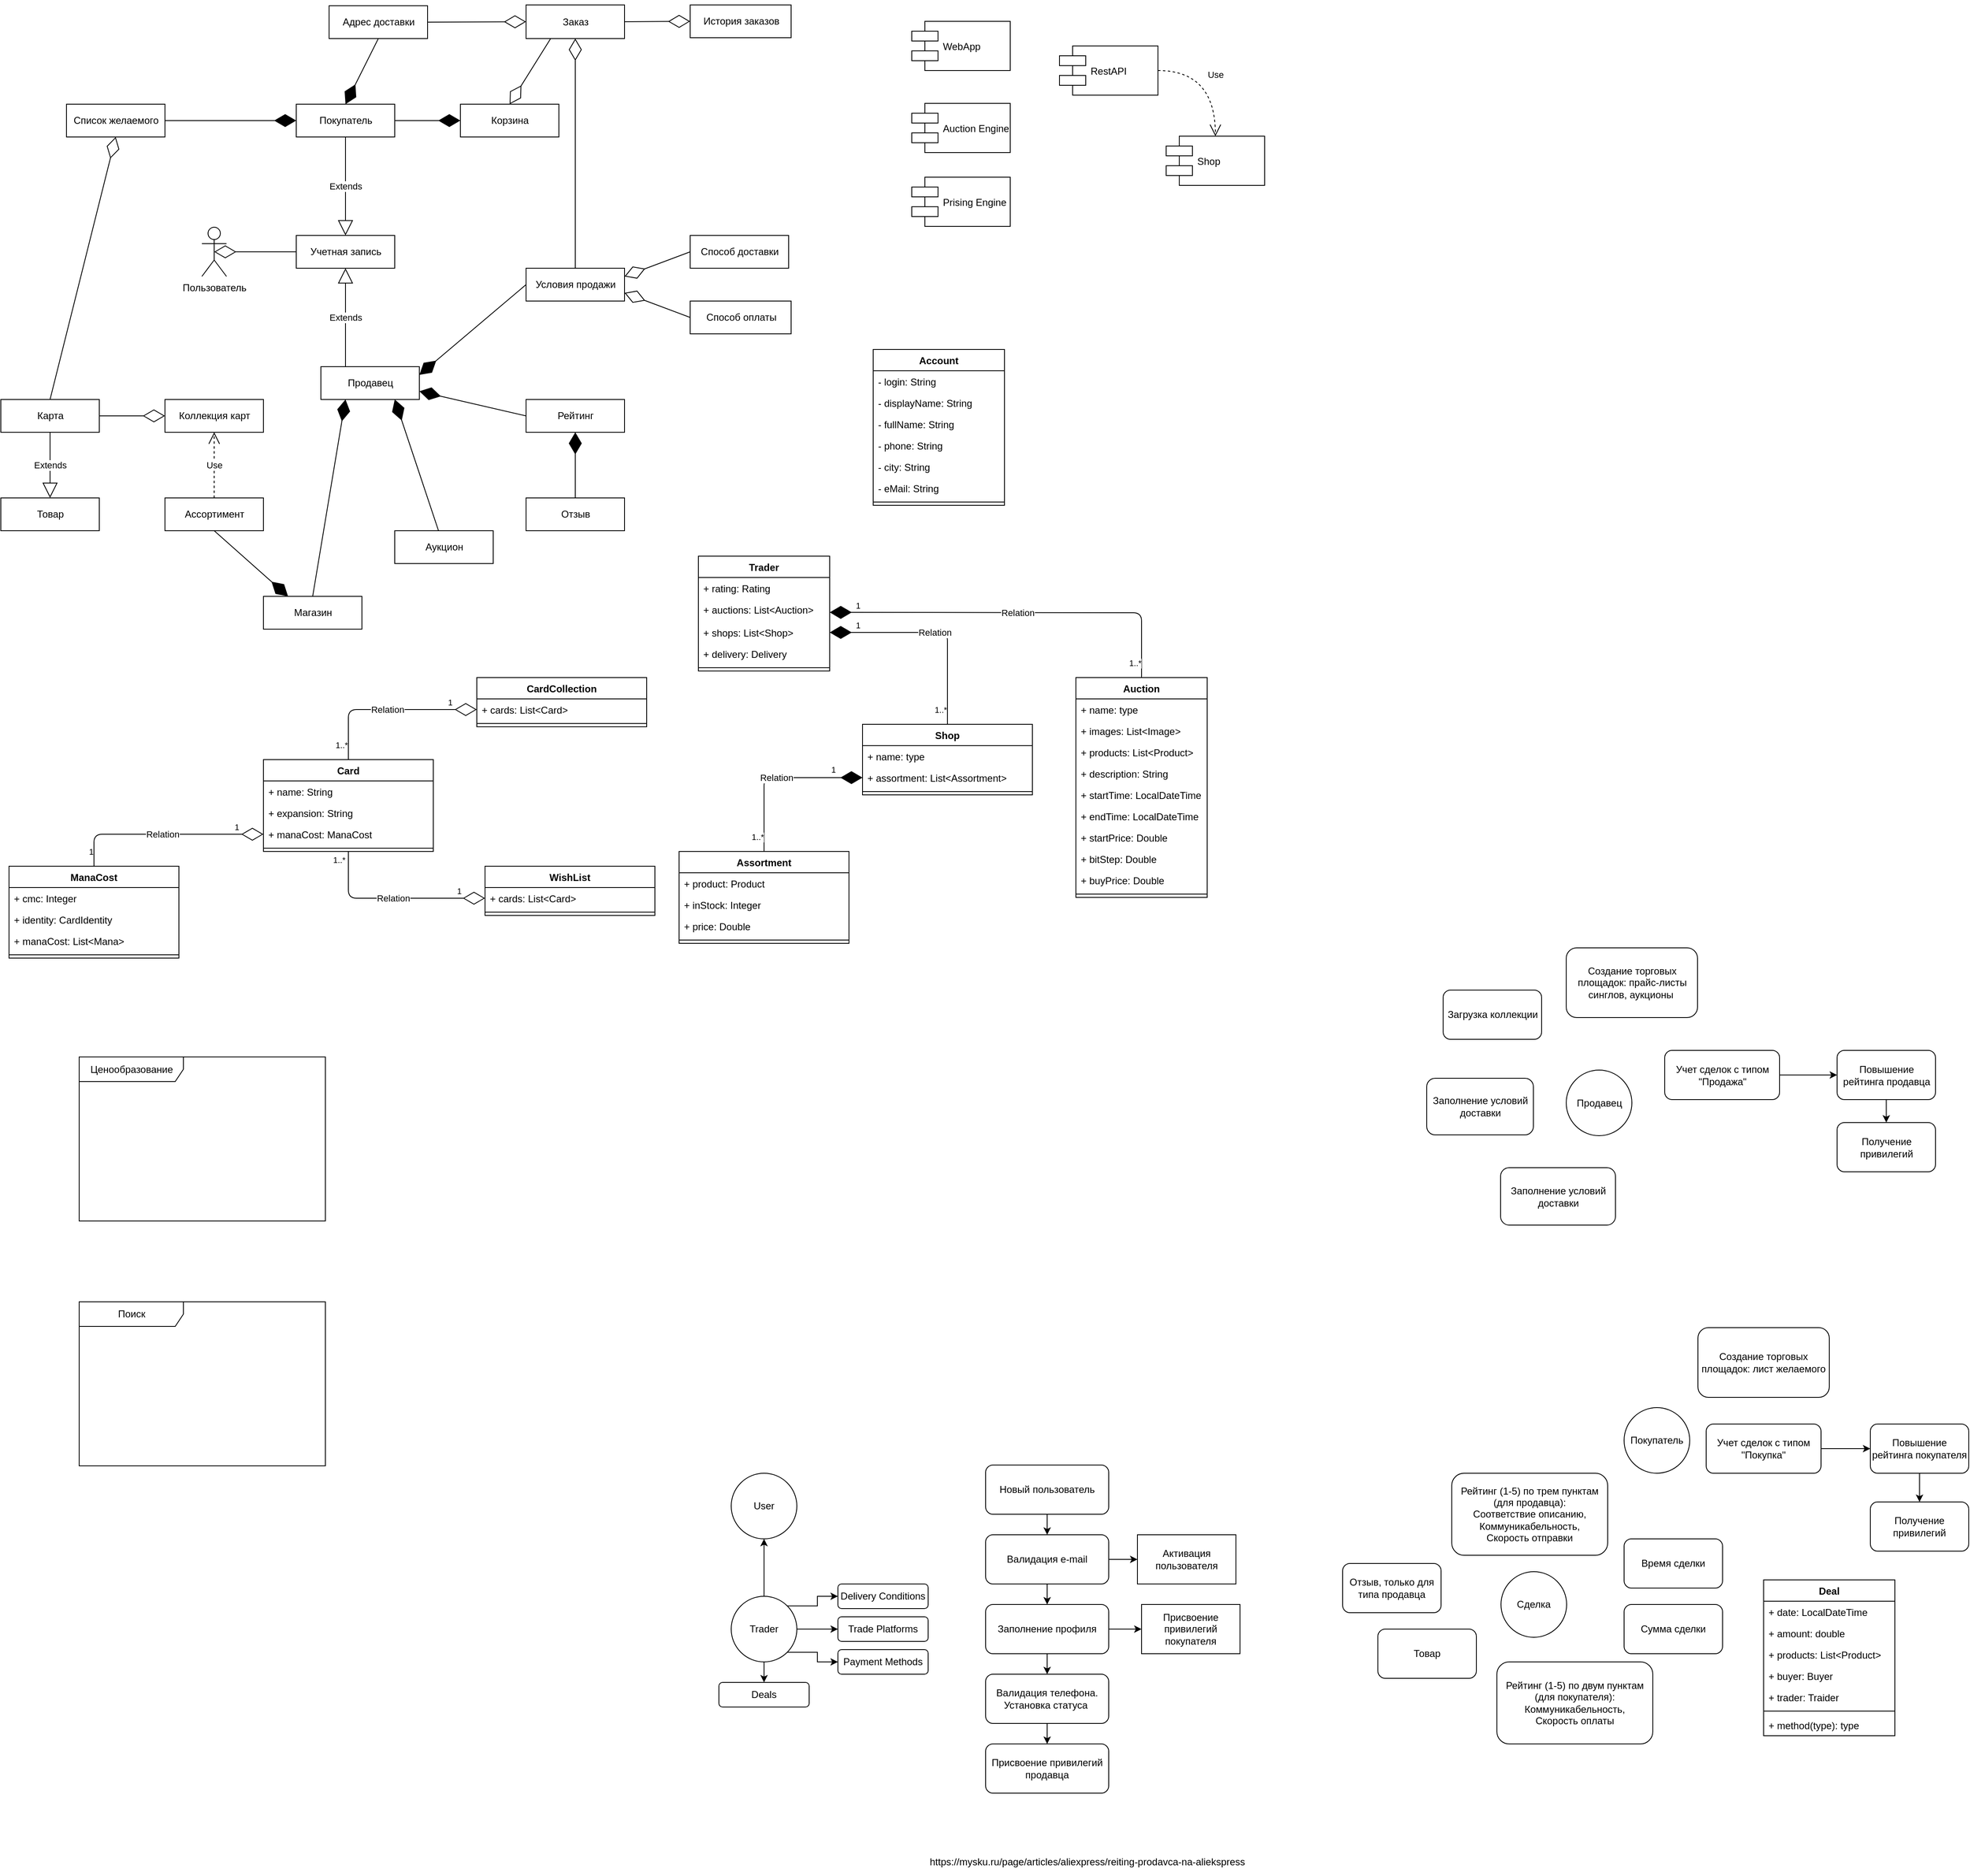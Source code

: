<mxfile version="12.1.9" type="github" pages="1">
  <diagram id="vM7v3gxjcFjn_N_5kzUM" name="Page-1">
    <mxGraphModel dx="2313" dy="2058" grid="1" gridSize="10" guides="1" tooltips="1" connect="1" arrows="1" fold="1" page="1" pageScale="1" pageWidth="827" pageHeight="1169" math="0" shadow="0">
      <root>
        <mxCell id="0"/>
        <mxCell id="1" parent="0"/>
        <mxCell id="6wiYN5Q8gl2GRwLk0qh4-47" style="edgeStyle=orthogonalEdgeStyle;rounded=0;orthogonalLoop=1;jettySize=auto;html=1;entryX=0.5;entryY=1;entryDx=0;entryDy=0;" parent="1" source="6wiYN5Q8gl2GRwLk0qh4-46" target="6wiYN5Q8gl2GRwLk0qh4-45" edge="1">
          <mxGeometry relative="1" as="geometry"/>
        </mxCell>
        <mxCell id="6wiYN5Q8gl2GRwLk0qh4-53" style="edgeStyle=orthogonalEdgeStyle;rounded=0;orthogonalLoop=1;jettySize=auto;html=1;exitX=1;exitY=0;exitDx=0;exitDy=0;" parent="1" source="6wiYN5Q8gl2GRwLk0qh4-46" target="6wiYN5Q8gl2GRwLk0qh4-50" edge="1">
          <mxGeometry relative="1" as="geometry"/>
        </mxCell>
        <mxCell id="6wiYN5Q8gl2GRwLk0qh4-54" style="edgeStyle=orthogonalEdgeStyle;rounded=0;orthogonalLoop=1;jettySize=auto;html=1;exitX=1;exitY=0.5;exitDx=0;exitDy=0;" parent="1" source="6wiYN5Q8gl2GRwLk0qh4-46" target="6wiYN5Q8gl2GRwLk0qh4-49" edge="1">
          <mxGeometry relative="1" as="geometry"/>
        </mxCell>
        <mxCell id="6wiYN5Q8gl2GRwLk0qh4-55" style="edgeStyle=orthogonalEdgeStyle;rounded=0;orthogonalLoop=1;jettySize=auto;html=1;exitX=1;exitY=1;exitDx=0;exitDy=0;" parent="1" source="6wiYN5Q8gl2GRwLk0qh4-46" target="6wiYN5Q8gl2GRwLk0qh4-51" edge="1">
          <mxGeometry relative="1" as="geometry"/>
        </mxCell>
        <mxCell id="6wiYN5Q8gl2GRwLk0qh4-56" style="edgeStyle=orthogonalEdgeStyle;rounded=0;orthogonalLoop=1;jettySize=auto;html=1;entryX=0.5;entryY=0;entryDx=0;entryDy=0;" parent="1" source="6wiYN5Q8gl2GRwLk0qh4-46" target="6wiYN5Q8gl2GRwLk0qh4-48" edge="1">
          <mxGeometry relative="1" as="geometry"/>
        </mxCell>
        <mxCell id="6wiYN5Q8gl2GRwLk0qh4-46" value="Trader" style="ellipse;whiteSpace=wrap;html=1;aspect=fixed;" parent="1" vertex="1">
          <mxGeometry x="80" y="790" width="80" height="80" as="geometry"/>
        </mxCell>
        <mxCell id="6wiYN5Q8gl2GRwLk0qh4-45" value="User" style="ellipse;whiteSpace=wrap;html=1;aspect=fixed;" parent="1" vertex="1">
          <mxGeometry x="80" y="640" width="80" height="80" as="geometry"/>
        </mxCell>
        <mxCell id="6wiYN5Q8gl2GRwLk0qh4-48" value="Deals" style="rounded=1;whiteSpace=wrap;html=1;" parent="1" vertex="1">
          <mxGeometry x="65" y="895" width="110" height="30" as="geometry"/>
        </mxCell>
        <mxCell id="6wiYN5Q8gl2GRwLk0qh4-49" value="Trade Platforms" style="rounded=1;whiteSpace=wrap;html=1;" parent="1" vertex="1">
          <mxGeometry x="210" y="815" width="110" height="30" as="geometry"/>
        </mxCell>
        <mxCell id="6wiYN5Q8gl2GRwLk0qh4-50" value="Delivery Conditions" style="rounded=1;whiteSpace=wrap;html=1;" parent="1" vertex="1">
          <mxGeometry x="210" y="775" width="110" height="30" as="geometry"/>
        </mxCell>
        <mxCell id="6wiYN5Q8gl2GRwLk0qh4-51" value="Payment Methods" style="rounded=1;whiteSpace=wrap;html=1;" parent="1" vertex="1">
          <mxGeometry x="210" y="855" width="110" height="30" as="geometry"/>
        </mxCell>
        <mxCell id="6wiYN5Q8gl2GRwLk0qh4-69" style="edgeStyle=orthogonalEdgeStyle;rounded=0;orthogonalLoop=1;jettySize=auto;html=1;entryX=0.5;entryY=0;entryDx=0;entryDy=0;" parent="1" source="6wiYN5Q8gl2GRwLk0qh4-63" target="6wiYN5Q8gl2GRwLk0qh4-66" edge="1">
          <mxGeometry relative="1" as="geometry"/>
        </mxCell>
        <mxCell id="6wiYN5Q8gl2GRwLk0qh4-63" value="Новый&amp;nbsp;пользователь" style="rounded=1;whiteSpace=wrap;html=1;" parent="1" vertex="1">
          <mxGeometry x="390" y="630" width="150" height="60" as="geometry"/>
        </mxCell>
        <mxCell id="6wiYN5Q8gl2GRwLk0qh4-71" style="edgeStyle=orthogonalEdgeStyle;rounded=0;orthogonalLoop=1;jettySize=auto;html=1;entryX=0.5;entryY=0;entryDx=0;entryDy=0;" parent="1" source="6wiYN5Q8gl2GRwLk0qh4-64" target="6wiYN5Q8gl2GRwLk0qh4-65" edge="1">
          <mxGeometry relative="1" as="geometry"/>
        </mxCell>
        <mxCell id="6wiYN5Q8gl2GRwLk0qh4-75" style="edgeStyle=orthogonalEdgeStyle;rounded=0;orthogonalLoop=1;jettySize=auto;html=1;entryX=0;entryY=0.5;entryDx=0;entryDy=0;" parent="1" source="6wiYN5Q8gl2GRwLk0qh4-64" target="6wiYN5Q8gl2GRwLk0qh4-74" edge="1">
          <mxGeometry relative="1" as="geometry"/>
        </mxCell>
        <mxCell id="6wiYN5Q8gl2GRwLk0qh4-64" value="Заполнение профиля" style="rounded=1;whiteSpace=wrap;html=1;" parent="1" vertex="1">
          <mxGeometry x="390" y="800" width="150" height="60" as="geometry"/>
        </mxCell>
        <mxCell id="6wiYN5Q8gl2GRwLk0qh4-76" style="edgeStyle=orthogonalEdgeStyle;rounded=0;orthogonalLoop=1;jettySize=auto;html=1;entryX=0.5;entryY=0;entryDx=0;entryDy=0;" parent="1" source="6wiYN5Q8gl2GRwLk0qh4-65" target="6wiYN5Q8gl2GRwLk0qh4-72" edge="1">
          <mxGeometry relative="1" as="geometry"/>
        </mxCell>
        <mxCell id="6wiYN5Q8gl2GRwLk0qh4-65" value="Валидация телефона. Установка статуса&amp;nbsp;" style="rounded=1;whiteSpace=wrap;html=1;" parent="1" vertex="1">
          <mxGeometry x="390" y="885" width="150" height="60" as="geometry"/>
        </mxCell>
        <mxCell id="6wiYN5Q8gl2GRwLk0qh4-68" style="edgeStyle=orthogonalEdgeStyle;rounded=0;orthogonalLoop=1;jettySize=auto;html=1;exitX=1;exitY=0.5;exitDx=0;exitDy=0;entryX=0;entryY=0.5;entryDx=0;entryDy=0;" parent="1" source="6wiYN5Q8gl2GRwLk0qh4-66" target="6wiYN5Q8gl2GRwLk0qh4-67" edge="1">
          <mxGeometry relative="1" as="geometry"/>
        </mxCell>
        <mxCell id="6wiYN5Q8gl2GRwLk0qh4-70" style="edgeStyle=orthogonalEdgeStyle;rounded=0;orthogonalLoop=1;jettySize=auto;html=1;entryX=0.5;entryY=0;entryDx=0;entryDy=0;" parent="1" source="6wiYN5Q8gl2GRwLk0qh4-66" target="6wiYN5Q8gl2GRwLk0qh4-64" edge="1">
          <mxGeometry relative="1" as="geometry"/>
        </mxCell>
        <mxCell id="6wiYN5Q8gl2GRwLk0qh4-66" value="Валидация e-mail" style="rounded=1;whiteSpace=wrap;html=1;" parent="1" vertex="1">
          <mxGeometry x="390" y="715" width="150" height="60" as="geometry"/>
        </mxCell>
        <mxCell id="6wiYN5Q8gl2GRwLk0qh4-67" value="Активация пользователя" style="rounded=0;whiteSpace=wrap;html=1;" parent="1" vertex="1">
          <mxGeometry x="575" y="715" width="120" height="60" as="geometry"/>
        </mxCell>
        <mxCell id="6wiYN5Q8gl2GRwLk0qh4-72" value="Присвоение привилегий продавца" style="rounded=1;whiteSpace=wrap;html=1;" parent="1" vertex="1">
          <mxGeometry x="390" y="970" width="150" height="60" as="geometry"/>
        </mxCell>
        <mxCell id="6wiYN5Q8gl2GRwLk0qh4-74" value="&lt;span style=&quot;white-space: normal&quot;&gt;Присвоение привилегий покупателя&lt;/span&gt;" style="rounded=0;whiteSpace=wrap;html=1;" parent="1" vertex="1">
          <mxGeometry x="580" y="800" width="120" height="60" as="geometry"/>
        </mxCell>
        <mxCell id="6wiYN5Q8gl2GRwLk0qh4-78" value="Создание торговых площадок: прайс-листы синглов, аукционы&amp;nbsp;" style="rounded=1;whiteSpace=wrap;html=1;" parent="1" vertex="1">
          <mxGeometry x="1097.5" y="-0.5" width="160" height="85" as="geometry"/>
        </mxCell>
        <mxCell id="6wiYN5Q8gl2GRwLk0qh4-79" value="Загрузка коллекции" style="rounded=1;whiteSpace=wrap;html=1;" parent="1" vertex="1">
          <mxGeometry x="947.5" y="51" width="120" height="60" as="geometry"/>
        </mxCell>
        <mxCell id="6wiYN5Q8gl2GRwLk0qh4-82" style="edgeStyle=orthogonalEdgeStyle;rounded=0;orthogonalLoop=1;jettySize=auto;html=1;entryX=0;entryY=0.5;entryDx=0;entryDy=0;" parent="1" source="6wiYN5Q8gl2GRwLk0qh4-80" target="6wiYN5Q8gl2GRwLk0qh4-81" edge="1">
          <mxGeometry relative="1" as="geometry"/>
        </mxCell>
        <mxCell id="6wiYN5Q8gl2GRwLk0qh4-80" value="Учет сделок с типом &quot;Продажа&quot;" style="rounded=1;whiteSpace=wrap;html=1;" parent="1" vertex="1">
          <mxGeometry x="1217.5" y="124.5" width="140" height="60" as="geometry"/>
        </mxCell>
        <mxCell id="6wiYN5Q8gl2GRwLk0qh4-93" style="edgeStyle=orthogonalEdgeStyle;rounded=0;orthogonalLoop=1;jettySize=auto;html=1;entryX=0.5;entryY=0;entryDx=0;entryDy=0;" parent="1" source="6wiYN5Q8gl2GRwLk0qh4-81" target="6wiYN5Q8gl2GRwLk0qh4-91" edge="1">
          <mxGeometry relative="1" as="geometry"/>
        </mxCell>
        <mxCell id="6wiYN5Q8gl2GRwLk0qh4-81" value="Повышение рейтинга продавца" style="rounded=1;whiteSpace=wrap;html=1;" parent="1" vertex="1">
          <mxGeometry x="1427.5" y="124.5" width="120" height="60" as="geometry"/>
        </mxCell>
        <mxCell id="6wiYN5Q8gl2GRwLk0qh4-83" value="Заполнение условий доставки" style="rounded=1;whiteSpace=wrap;html=1;" parent="1" vertex="1">
          <mxGeometry x="927.5" y="158.5" width="130" height="69" as="geometry"/>
        </mxCell>
        <mxCell id="6wiYN5Q8gl2GRwLk0qh4-84" value="Заполнение условий доставки" style="rounded=1;whiteSpace=wrap;html=1;" parent="1" vertex="1">
          <mxGeometry x="1017.5" y="267.5" width="140" height="70" as="geometry"/>
        </mxCell>
        <mxCell id="6wiYN5Q8gl2GRwLk0qh4-85" value="&lt;span style=&quot;white-space: normal&quot;&gt;Продавец&lt;/span&gt;" style="ellipse;whiteSpace=wrap;html=1;aspect=fixed;" parent="1" vertex="1">
          <mxGeometry x="1097.5" y="148.5" width="80" height="80" as="geometry"/>
        </mxCell>
        <mxCell id="6wiYN5Q8gl2GRwLk0qh4-86" value="Покупатель" style="ellipse;whiteSpace=wrap;html=1;aspect=fixed;" parent="1" vertex="1">
          <mxGeometry x="1168" y="560" width="80" height="80" as="geometry"/>
        </mxCell>
        <mxCell id="6wiYN5Q8gl2GRwLk0qh4-87" value="Создание торговых площадок: лист желаемого" style="rounded=1;whiteSpace=wrap;html=1;" parent="1" vertex="1">
          <mxGeometry x="1258" y="462.5" width="160" height="85" as="geometry"/>
        </mxCell>
        <mxCell id="6wiYN5Q8gl2GRwLk0qh4-90" style="edgeStyle=orthogonalEdgeStyle;rounded=0;orthogonalLoop=1;jettySize=auto;html=1;entryX=0;entryY=0.5;entryDx=0;entryDy=0;" parent="1" source="6wiYN5Q8gl2GRwLk0qh4-88" target="6wiYN5Q8gl2GRwLk0qh4-89" edge="1">
          <mxGeometry relative="1" as="geometry"/>
        </mxCell>
        <mxCell id="6wiYN5Q8gl2GRwLk0qh4-88" value="Учет сделок с типом &quot;Покупка&quot;" style="rounded=1;whiteSpace=wrap;html=1;" parent="1" vertex="1">
          <mxGeometry x="1268" y="580" width="140" height="60" as="geometry"/>
        </mxCell>
        <mxCell id="6wiYN5Q8gl2GRwLk0qh4-94" style="edgeStyle=orthogonalEdgeStyle;rounded=0;orthogonalLoop=1;jettySize=auto;html=1;entryX=0.5;entryY=0;entryDx=0;entryDy=0;" parent="1" source="6wiYN5Q8gl2GRwLk0qh4-89" target="6wiYN5Q8gl2GRwLk0qh4-92" edge="1">
          <mxGeometry relative="1" as="geometry"/>
        </mxCell>
        <mxCell id="6wiYN5Q8gl2GRwLk0qh4-89" value="Повышение рейтинга покупателя" style="rounded=1;whiteSpace=wrap;html=1;" parent="1" vertex="1">
          <mxGeometry x="1468" y="580" width="120" height="60" as="geometry"/>
        </mxCell>
        <mxCell id="6wiYN5Q8gl2GRwLk0qh4-91" value="Получение привилегий" style="rounded=1;whiteSpace=wrap;html=1;" parent="1" vertex="1">
          <mxGeometry x="1427.5" y="212.5" width="120" height="60" as="geometry"/>
        </mxCell>
        <mxCell id="6wiYN5Q8gl2GRwLk0qh4-92" value="Получение привилегий" style="rounded=1;whiteSpace=wrap;html=1;" parent="1" vertex="1">
          <mxGeometry x="1468" y="675" width="120" height="60" as="geometry"/>
        </mxCell>
        <mxCell id="6wiYN5Q8gl2GRwLk0qh4-99" value="Сделка" style="ellipse;whiteSpace=wrap;html=1;aspect=fixed;" parent="1" vertex="1">
          <mxGeometry x="1018" y="760" width="80" height="80" as="geometry"/>
        </mxCell>
        <mxCell id="6wiYN5Q8gl2GRwLk0qh4-100" value="Рейтинг (1-5) по трем пунктам&lt;br&gt;(для продавца):&lt;br&gt;Соответствие описанию,&lt;br&gt;Коммуникабельность,&lt;br&gt;Скорость отправки" style="rounded=1;whiteSpace=wrap;html=1;" parent="1" vertex="1">
          <mxGeometry x="958" y="640" width="190" height="100" as="geometry"/>
        </mxCell>
        <mxCell id="6wiYN5Q8gl2GRwLk0qh4-101" value="Время сделки" style="rounded=1;whiteSpace=wrap;html=1;" parent="1" vertex="1">
          <mxGeometry x="1168" y="720" width="120" height="60" as="geometry"/>
        </mxCell>
        <mxCell id="6wiYN5Q8gl2GRwLk0qh4-102" value="Сумма сделки" style="rounded=1;whiteSpace=wrap;html=1;" parent="1" vertex="1">
          <mxGeometry x="1168" y="800" width="120" height="60" as="geometry"/>
        </mxCell>
        <mxCell id="6wiYN5Q8gl2GRwLk0qh4-104" value="Рейтинг (1-5) по двум пунктам (для покупателя):&lt;br&gt;Коммуникабельность,&lt;br&gt;Скорость оплаты" style="rounded=1;whiteSpace=wrap;html=1;" parent="1" vertex="1">
          <mxGeometry x="1013" y="870" width="190" height="100" as="geometry"/>
        </mxCell>
        <UserObject label="https://mysku.ru/page/articles/aliexpress/reiting-prodavca-na-aliekspress" link="https://mysku.ru/page/articles/aliexpress/reiting-prodavca-na-aliekspress" id="6wiYN5Q8gl2GRwLk0qh4-105">
          <mxCell style="text;html=1;" parent="1" vertex="1">
            <mxGeometry x="320" y="1100" width="410" height="30" as="geometry"/>
          </mxCell>
        </UserObject>
        <mxCell id="6wiYN5Q8gl2GRwLk0qh4-107" value="Отзыв, только для типа продавца" style="rounded=1;whiteSpace=wrap;html=1;" parent="1" vertex="1">
          <mxGeometry x="825" y="750" width="120" height="60" as="geometry"/>
        </mxCell>
        <mxCell id="6wiYN5Q8gl2GRwLk0qh4-119" value="Deal" style="swimlane;fontStyle=1;align=center;verticalAlign=top;childLayout=stackLayout;horizontal=1;startSize=26;horizontalStack=0;resizeParent=1;resizeParentMax=0;resizeLast=0;collapsible=1;marginBottom=0;" parent="1" vertex="1">
          <mxGeometry x="1338" y="770" width="160" height="190" as="geometry"/>
        </mxCell>
        <mxCell id="6wiYN5Q8gl2GRwLk0qh4-120" value="+ date: LocalDateTime" style="text;strokeColor=none;fillColor=none;align=left;verticalAlign=top;spacingLeft=4;spacingRight=4;overflow=hidden;rotatable=0;points=[[0,0.5],[1,0.5]];portConstraint=eastwest;" parent="6wiYN5Q8gl2GRwLk0qh4-119" vertex="1">
          <mxGeometry y="26" width="160" height="26" as="geometry"/>
        </mxCell>
        <mxCell id="6wiYN5Q8gl2GRwLk0qh4-126" value="+ amount: double" style="text;strokeColor=none;fillColor=none;align=left;verticalAlign=top;spacingLeft=4;spacingRight=4;overflow=hidden;rotatable=0;points=[[0,0.5],[1,0.5]];portConstraint=eastwest;" parent="6wiYN5Q8gl2GRwLk0qh4-119" vertex="1">
          <mxGeometry y="52" width="160" height="26" as="geometry"/>
        </mxCell>
        <mxCell id="6wiYN5Q8gl2GRwLk0qh4-125" value="+ products: List&lt;Product&gt;" style="text;strokeColor=none;fillColor=none;align=left;verticalAlign=top;spacingLeft=4;spacingRight=4;overflow=hidden;rotatable=0;points=[[0,0.5],[1,0.5]];portConstraint=eastwest;" parent="6wiYN5Q8gl2GRwLk0qh4-119" vertex="1">
          <mxGeometry y="78" width="160" height="26" as="geometry"/>
        </mxCell>
        <mxCell id="6wiYN5Q8gl2GRwLk0qh4-132" value="+ buyer: Buyer" style="text;strokeColor=none;fillColor=none;align=left;verticalAlign=top;spacingLeft=4;spacingRight=4;overflow=hidden;rotatable=0;points=[[0,0.5],[1,0.5]];portConstraint=eastwest;" parent="6wiYN5Q8gl2GRwLk0qh4-119" vertex="1">
          <mxGeometry y="104" width="160" height="26" as="geometry"/>
        </mxCell>
        <mxCell id="6wiYN5Q8gl2GRwLk0qh4-131" value="+ trader: Traider" style="text;strokeColor=none;fillColor=none;align=left;verticalAlign=top;spacingLeft=4;spacingRight=4;overflow=hidden;rotatable=0;points=[[0,0.5],[1,0.5]];portConstraint=eastwest;" parent="6wiYN5Q8gl2GRwLk0qh4-119" vertex="1">
          <mxGeometry y="130" width="160" height="26" as="geometry"/>
        </mxCell>
        <mxCell id="6wiYN5Q8gl2GRwLk0qh4-121" value="" style="line;strokeWidth=1;fillColor=none;align=left;verticalAlign=middle;spacingTop=-1;spacingLeft=3;spacingRight=3;rotatable=0;labelPosition=right;points=[];portConstraint=eastwest;" parent="6wiYN5Q8gl2GRwLk0qh4-119" vertex="1">
          <mxGeometry y="156" width="160" height="8" as="geometry"/>
        </mxCell>
        <mxCell id="6wiYN5Q8gl2GRwLk0qh4-122" value="+ method(type): type" style="text;strokeColor=none;fillColor=none;align=left;verticalAlign=top;spacingLeft=4;spacingRight=4;overflow=hidden;rotatable=0;points=[[0,0.5],[1,0.5]];portConstraint=eastwest;" parent="6wiYN5Q8gl2GRwLk0qh4-119" vertex="1">
          <mxGeometry y="164" width="160" height="26" as="geometry"/>
        </mxCell>
        <mxCell id="6wiYN5Q8gl2GRwLk0qh4-130" value="Товар" style="rounded=1;whiteSpace=wrap;html=1;" parent="1" vertex="1">
          <mxGeometry x="868" y="830" width="120" height="60" as="geometry"/>
        </mxCell>
        <mxCell id="bihAvSJTtZpJmnDp6-8L-22" value="Ценообразование" style="shape=umlFrame;whiteSpace=wrap;html=1;width=127;height=30;" vertex="1" parent="1">
          <mxGeometry x="-714.5" y="132.5" width="300" height="200" as="geometry"/>
        </mxCell>
        <mxCell id="bihAvSJTtZpJmnDp6-8L-23" value="Поиск" style="shape=umlFrame;whiteSpace=wrap;html=1;width=127;height=30;" vertex="1" parent="1">
          <mxGeometry x="-714.5" y="431" width="300" height="200" as="geometry"/>
        </mxCell>
        <mxCell id="bihAvSJTtZpJmnDp6-8L-56" value="" style="group;container=1;" vertex="1" connectable="0" parent="1">
          <mxGeometry x="-810" y="-1150" width="1010" height="810" as="geometry">
            <mxRectangle x="-810" y="-1150" width="50" height="40" as="alternateBounds"/>
          </mxGeometry>
        </mxCell>
        <mxCell id="bihAvSJTtZpJmnDp6-8L-1" value="Учетная запись" style="html=1;" vertex="1" parent="bihAvSJTtZpJmnDp6-8L-56">
          <mxGeometry x="360" y="281" width="120" height="40" as="geometry"/>
        </mxCell>
        <mxCell id="bihAvSJTtZpJmnDp6-8L-2" value="Пользователь" style="shape=umlActor;verticalLabelPosition=bottom;labelBackgroundColor=#ffffff;verticalAlign=top;html=1;" vertex="1" parent="bihAvSJTtZpJmnDp6-8L-56">
          <mxGeometry x="245" y="271" width="30" height="60" as="geometry"/>
        </mxCell>
        <mxCell id="bihAvSJTtZpJmnDp6-8L-6" value="Продавец" style="html=1;" vertex="1" parent="bihAvSJTtZpJmnDp6-8L-56">
          <mxGeometry x="390" y="441" width="120" height="40" as="geometry"/>
        </mxCell>
        <mxCell id="bihAvSJTtZpJmnDp6-8L-7" value="Покупатель" style="html=1;" vertex="1" parent="bihAvSJTtZpJmnDp6-8L-56">
          <mxGeometry x="360" y="121" width="120" height="40" as="geometry"/>
        </mxCell>
        <mxCell id="bihAvSJTtZpJmnDp6-8L-8" value="Магазин" style="html=1;" vertex="1" parent="bihAvSJTtZpJmnDp6-8L-56">
          <mxGeometry x="320" y="721" width="120" height="40" as="geometry"/>
        </mxCell>
        <mxCell id="bihAvSJTtZpJmnDp6-8L-9" value="Аукцион" style="html=1;" vertex="1" parent="bihAvSJTtZpJmnDp6-8L-56">
          <mxGeometry x="480" y="641" width="120" height="40" as="geometry"/>
        </mxCell>
        <mxCell id="bihAvSJTtZpJmnDp6-8L-10" value="Рейтинг" style="html=1;" vertex="1" parent="bihAvSJTtZpJmnDp6-8L-56">
          <mxGeometry x="640" y="481" width="120" height="40" as="geometry"/>
        </mxCell>
        <mxCell id="bihAvSJTtZpJmnDp6-8L-11" value="Отзыв" style="html=1;" vertex="1" parent="bihAvSJTtZpJmnDp6-8L-56">
          <mxGeometry x="640" y="601" width="120" height="40" as="geometry"/>
        </mxCell>
        <mxCell id="bihAvSJTtZpJmnDp6-8L-12" value="Условия продажи" style="html=1;" vertex="1" parent="bihAvSJTtZpJmnDp6-8L-56">
          <mxGeometry x="640" y="321" width="120" height="40" as="geometry"/>
        </mxCell>
        <mxCell id="bihAvSJTtZpJmnDp6-8L-13" value="Коллекция карт" style="html=1;" vertex="1" parent="bihAvSJTtZpJmnDp6-8L-56">
          <mxGeometry x="200" y="481" width="120" height="40" as="geometry"/>
        </mxCell>
        <mxCell id="bihAvSJTtZpJmnDp6-8L-14" value="Ассортимент" style="html=1;" vertex="1" parent="bihAvSJTtZpJmnDp6-8L-56">
          <mxGeometry x="200" y="601" width="120" height="40" as="geometry"/>
        </mxCell>
        <mxCell id="bihAvSJTtZpJmnDp6-8L-15" value="Карта" style="html=1;" vertex="1" parent="bihAvSJTtZpJmnDp6-8L-56">
          <mxGeometry y="481" width="120" height="40" as="geometry"/>
        </mxCell>
        <mxCell id="bihAvSJTtZpJmnDp6-8L-16" value="Товар" style="html=1;" vertex="1" parent="bihAvSJTtZpJmnDp6-8L-56">
          <mxGeometry y="601" width="120" height="40" as="geometry"/>
        </mxCell>
        <mxCell id="bihAvSJTtZpJmnDp6-8L-17" value="Список желаемого" style="html=1;" vertex="1" parent="bihAvSJTtZpJmnDp6-8L-56">
          <mxGeometry x="80" y="121" width="120" height="40" as="geometry"/>
        </mxCell>
        <mxCell id="bihAvSJTtZpJmnDp6-8L-18" value="Адрес доставки" style="html=1;" vertex="1" parent="bihAvSJTtZpJmnDp6-8L-56">
          <mxGeometry x="400" y="1" width="120" height="40" as="geometry"/>
        </mxCell>
        <mxCell id="bihAvSJTtZpJmnDp6-8L-19" value="Заказ" style="html=1;" vertex="1" parent="bihAvSJTtZpJmnDp6-8L-56">
          <mxGeometry x="640" width="120" height="41" as="geometry"/>
        </mxCell>
        <mxCell id="bihAvSJTtZpJmnDp6-8L-20" value="История заказов" style="html=1;" vertex="1" parent="bihAvSJTtZpJmnDp6-8L-56">
          <mxGeometry x="840" width="123" height="40" as="geometry"/>
        </mxCell>
        <mxCell id="bihAvSJTtZpJmnDp6-8L-21" value="Способ оплаты" style="html=1;" vertex="1" parent="bihAvSJTtZpJmnDp6-8L-56">
          <mxGeometry x="840" y="361" width="123" height="40" as="geometry"/>
        </mxCell>
        <mxCell id="bihAvSJTtZpJmnDp6-8L-26" value="Extends" style="endArrow=block;endSize=16;endFill=0;html=1;exitX=0.5;exitY=1;exitDx=0;exitDy=0;" edge="1" parent="bihAvSJTtZpJmnDp6-8L-56" source="bihAvSJTtZpJmnDp6-8L-15" target="bihAvSJTtZpJmnDp6-8L-16">
          <mxGeometry width="160" relative="1" as="geometry">
            <mxPoint x="120" y="581" as="sourcePoint"/>
            <mxPoint x="280" y="581" as="targetPoint"/>
          </mxGeometry>
        </mxCell>
        <mxCell id="bihAvSJTtZpJmnDp6-8L-27" value="" style="endArrow=diamondThin;endFill=0;endSize=24;html=1;exitX=1;exitY=0.5;exitDx=0;exitDy=0;entryX=0;entryY=0.5;entryDx=0;entryDy=0;" edge="1" parent="bihAvSJTtZpJmnDp6-8L-56" source="bihAvSJTtZpJmnDp6-8L-15" target="bihAvSJTtZpJmnDp6-8L-13">
          <mxGeometry width="160" relative="1" as="geometry">
            <mxPoint x="240" y="381" as="sourcePoint"/>
            <mxPoint x="320" y="381" as="targetPoint"/>
          </mxGeometry>
        </mxCell>
        <mxCell id="bihAvSJTtZpJmnDp6-8L-28" value="" style="endArrow=diamondThin;endFill=0;endSize=24;html=1;entryX=0.5;entryY=1;entryDx=0;entryDy=0;exitX=0.5;exitY=0;exitDx=0;exitDy=0;" edge="1" parent="bihAvSJTtZpJmnDp6-8L-56" source="bihAvSJTtZpJmnDp6-8L-12" target="bihAvSJTtZpJmnDp6-8L-19">
          <mxGeometry width="160" relative="1" as="geometry">
            <mxPoint x="957" y="301" as="sourcePoint"/>
            <mxPoint x="1117" y="301" as="targetPoint"/>
          </mxGeometry>
        </mxCell>
        <mxCell id="bihAvSJTtZpJmnDp6-8L-29" value="Корзина" style="html=1;" vertex="1" parent="bihAvSJTtZpJmnDp6-8L-56">
          <mxGeometry x="560" y="121" width="120" height="40" as="geometry"/>
        </mxCell>
        <mxCell id="bihAvSJTtZpJmnDp6-8L-30" value="" style="endArrow=diamondThin;endFill=0;endSize=24;html=1;entryX=0.5;entryY=0;entryDx=0;entryDy=0;exitX=0.25;exitY=1;exitDx=0;exitDy=0;" edge="1" parent="bihAvSJTtZpJmnDp6-8L-56" source="bihAvSJTtZpJmnDp6-8L-19" target="bihAvSJTtZpJmnDp6-8L-29">
          <mxGeometry width="160" relative="1" as="geometry">
            <mxPoint x="907" y="191" as="sourcePoint"/>
            <mxPoint x="1167" y="161" as="targetPoint"/>
          </mxGeometry>
        </mxCell>
        <mxCell id="bihAvSJTtZpJmnDp6-8L-31" value="" style="endArrow=diamondThin;endFill=0;endSize=24;html=1;entryX=0;entryY=0.5;entryDx=0;entryDy=0;exitX=1;exitY=0.5;exitDx=0;exitDy=0;" edge="1" parent="bihAvSJTtZpJmnDp6-8L-56" source="bihAvSJTtZpJmnDp6-8L-19" target="bihAvSJTtZpJmnDp6-8L-20">
          <mxGeometry width="160" relative="1" as="geometry">
            <mxPoint x="917" y="181" as="sourcePoint"/>
            <mxPoint x="1167" y="191" as="targetPoint"/>
          </mxGeometry>
        </mxCell>
        <mxCell id="bihAvSJTtZpJmnDp6-8L-32" value="Способ доставки" style="html=1;" vertex="1" parent="bihAvSJTtZpJmnDp6-8L-56">
          <mxGeometry x="840" y="281" width="120" height="40" as="geometry"/>
        </mxCell>
        <mxCell id="bihAvSJTtZpJmnDp6-8L-33" value="" style="endArrow=diamondThin;endFill=0;endSize=24;html=1;exitX=0;exitY=0.5;exitDx=0;exitDy=0;entryX=1;entryY=0.25;entryDx=0;entryDy=0;" edge="1" parent="bihAvSJTtZpJmnDp6-8L-56" source="bihAvSJTtZpJmnDp6-8L-32" target="bihAvSJTtZpJmnDp6-8L-12">
          <mxGeometry width="160" relative="1" as="geometry">
            <mxPoint x="830" y="311" as="sourcePoint"/>
            <mxPoint x="990" y="311" as="targetPoint"/>
          </mxGeometry>
        </mxCell>
        <mxCell id="bihAvSJTtZpJmnDp6-8L-34" value="" style="endArrow=diamondThin;endFill=0;endSize=24;html=1;exitX=0;exitY=0.5;exitDx=0;exitDy=0;entryX=1;entryY=0.75;entryDx=0;entryDy=0;" edge="1" parent="bihAvSJTtZpJmnDp6-8L-56" source="bihAvSJTtZpJmnDp6-8L-21" target="bihAvSJTtZpJmnDp6-8L-12">
          <mxGeometry width="160" relative="1" as="geometry">
            <mxPoint x="870" y="271" as="sourcePoint"/>
            <mxPoint x="1030" y="271" as="targetPoint"/>
          </mxGeometry>
        </mxCell>
        <mxCell id="bihAvSJTtZpJmnDp6-8L-35" value="" style="endArrow=diamondThin;endFill=1;endSize=24;html=1;entryX=1;entryY=0.25;entryDx=0;entryDy=0;exitX=0;exitY=0.5;exitDx=0;exitDy=0;" edge="1" parent="bihAvSJTtZpJmnDp6-8L-56" source="bihAvSJTtZpJmnDp6-8L-12" target="bihAvSJTtZpJmnDp6-8L-6">
          <mxGeometry width="160" relative="1" as="geometry">
            <mxPoint x="550" y="241" as="sourcePoint"/>
            <mxPoint x="710" y="241" as="targetPoint"/>
          </mxGeometry>
        </mxCell>
        <mxCell id="bihAvSJTtZpJmnDp6-8L-36" value="" style="endArrow=diamondThin;endFill=1;endSize=24;html=1;entryX=0.5;entryY=0;entryDx=0;entryDy=0;exitX=0.5;exitY=1;exitDx=0;exitDy=0;" edge="1" parent="bihAvSJTtZpJmnDp6-8L-56" source="bihAvSJTtZpJmnDp6-8L-18" target="bihAvSJTtZpJmnDp6-8L-7">
          <mxGeometry width="160" relative="1" as="geometry">
            <mxPoint x="380" y="141" as="sourcePoint"/>
            <mxPoint x="540" y="141" as="targetPoint"/>
          </mxGeometry>
        </mxCell>
        <mxCell id="bihAvSJTtZpJmnDp6-8L-37" value="" style="endArrow=diamondThin;endFill=0;endSize=24;html=1;entryX=0.5;entryY=1;entryDx=0;entryDy=0;exitX=0.5;exitY=0;exitDx=0;exitDy=0;" edge="1" parent="bihAvSJTtZpJmnDp6-8L-56" source="bihAvSJTtZpJmnDp6-8L-15" target="bihAvSJTtZpJmnDp6-8L-17">
          <mxGeometry width="160" relative="1" as="geometry">
            <mxPoint x="90" y="251" as="sourcePoint"/>
            <mxPoint x="250" y="251" as="targetPoint"/>
          </mxGeometry>
        </mxCell>
        <mxCell id="bihAvSJTtZpJmnDp6-8L-38" value="" style="endArrow=diamondThin;endFill=1;endSize=24;html=1;exitX=1;exitY=0.5;exitDx=0;exitDy=0;entryX=0;entryY=0.5;entryDx=0;entryDy=0;" edge="1" parent="bihAvSJTtZpJmnDp6-8L-56" source="bihAvSJTtZpJmnDp6-8L-17" target="bihAvSJTtZpJmnDp6-8L-7">
          <mxGeometry width="160" relative="1" as="geometry">
            <mxPoint x="250" y="141" as="sourcePoint"/>
            <mxPoint x="410" y="141" as="targetPoint"/>
          </mxGeometry>
        </mxCell>
        <mxCell id="bihAvSJTtZpJmnDp6-8L-39" value="" style="endArrow=diamondThin;endFill=0;endSize=24;html=1;exitX=0;exitY=0.5;exitDx=0;exitDy=0;entryX=0.5;entryY=0.5;entryDx=0;entryDy=0;entryPerimeter=0;" edge="1" parent="bihAvSJTtZpJmnDp6-8L-56" source="bihAvSJTtZpJmnDp6-8L-1" target="bihAvSJTtZpJmnDp6-8L-2">
          <mxGeometry width="160" relative="1" as="geometry">
            <mxPoint x="310" y="301" as="sourcePoint"/>
            <mxPoint x="270" y="261" as="targetPoint"/>
          </mxGeometry>
        </mxCell>
        <mxCell id="bihAvSJTtZpJmnDp6-8L-41" value="Extends" style="endArrow=block;endSize=16;endFill=0;html=1;exitX=0.5;exitY=1;exitDx=0;exitDy=0;entryX=0.5;entryY=0;entryDx=0;entryDy=0;" edge="1" parent="bihAvSJTtZpJmnDp6-8L-56" source="bihAvSJTtZpJmnDp6-8L-7" target="bihAvSJTtZpJmnDp6-8L-1">
          <mxGeometry width="160" relative="1" as="geometry">
            <mxPoint x="630" y="221" as="sourcePoint"/>
            <mxPoint x="790" y="221" as="targetPoint"/>
          </mxGeometry>
        </mxCell>
        <mxCell id="bihAvSJTtZpJmnDp6-8L-42" value="Extends" style="endArrow=block;endSize=16;endFill=0;html=1;entryX=0.5;entryY=1;entryDx=0;entryDy=0;exitX=0.25;exitY=0;exitDx=0;exitDy=0;" edge="1" parent="bihAvSJTtZpJmnDp6-8L-56" source="bihAvSJTtZpJmnDp6-8L-6" target="bihAvSJTtZpJmnDp6-8L-1">
          <mxGeometry width="160" relative="1" as="geometry">
            <mxPoint x="400" y="441" as="sourcePoint"/>
            <mxPoint x="560" y="441" as="targetPoint"/>
          </mxGeometry>
        </mxCell>
        <mxCell id="bihAvSJTtZpJmnDp6-8L-43" value="" style="endArrow=diamondThin;endFill=1;endSize=24;html=1;entryX=0.25;entryY=1;entryDx=0;entryDy=0;exitX=0.5;exitY=0;exitDx=0;exitDy=0;" edge="1" parent="bihAvSJTtZpJmnDp6-8L-56" source="bihAvSJTtZpJmnDp6-8L-8" target="bihAvSJTtZpJmnDp6-8L-6">
          <mxGeometry width="160" relative="1" as="geometry">
            <mxPoint x="370" y="491" as="sourcePoint"/>
            <mxPoint x="530" y="491" as="targetPoint"/>
          </mxGeometry>
        </mxCell>
        <mxCell id="bihAvSJTtZpJmnDp6-8L-44" value="" style="endArrow=diamondThin;endFill=1;endSize=24;html=1;entryX=0.75;entryY=1;entryDx=0;entryDy=0;" edge="1" parent="bihAvSJTtZpJmnDp6-8L-56" source="bihAvSJTtZpJmnDp6-8L-9" target="bihAvSJTtZpJmnDp6-8L-6">
          <mxGeometry width="160" relative="1" as="geometry">
            <mxPoint x="500" y="601" as="sourcePoint"/>
            <mxPoint x="660" y="601" as="targetPoint"/>
          </mxGeometry>
        </mxCell>
        <mxCell id="bihAvSJTtZpJmnDp6-8L-45" value="" style="endArrow=diamondThin;endFill=1;endSize=24;html=1;entryX=0.5;entryY=1;entryDx=0;entryDy=0;exitX=0.5;exitY=0;exitDx=0;exitDy=0;" edge="1" parent="bihAvSJTtZpJmnDp6-8L-56" source="bihAvSJTtZpJmnDp6-8L-11" target="bihAvSJTtZpJmnDp6-8L-10">
          <mxGeometry width="160" relative="1" as="geometry">
            <mxPoint x="580" y="601" as="sourcePoint"/>
            <mxPoint x="740" y="601" as="targetPoint"/>
          </mxGeometry>
        </mxCell>
        <mxCell id="bihAvSJTtZpJmnDp6-8L-47" value="" style="endArrow=diamondThin;endFill=1;endSize=24;html=1;entryX=1;entryY=0.75;entryDx=0;entryDy=0;exitX=0;exitY=0.5;exitDx=0;exitDy=0;" edge="1" parent="bihAvSJTtZpJmnDp6-8L-56" source="bihAvSJTtZpJmnDp6-8L-10" target="bihAvSJTtZpJmnDp6-8L-6">
          <mxGeometry width="160" relative="1" as="geometry">
            <mxPoint x="700" y="621" as="sourcePoint"/>
            <mxPoint x="860" y="621" as="targetPoint"/>
          </mxGeometry>
        </mxCell>
        <mxCell id="bihAvSJTtZpJmnDp6-8L-49" value="Use" style="endArrow=open;endSize=12;dashed=1;html=1;entryX=0.5;entryY=1;entryDx=0;entryDy=0;exitX=0.5;exitY=0;exitDx=0;exitDy=0;" edge="1" parent="bihAvSJTtZpJmnDp6-8L-56" source="bihAvSJTtZpJmnDp6-8L-14" target="bihAvSJTtZpJmnDp6-8L-13">
          <mxGeometry width="160" relative="1" as="geometry">
            <mxPoint x="140" y="621" as="sourcePoint"/>
            <mxPoint x="300" y="621" as="targetPoint"/>
          </mxGeometry>
        </mxCell>
        <mxCell id="bihAvSJTtZpJmnDp6-8L-50" value="" style="endArrow=diamondThin;endFill=1;endSize=24;html=1;entryX=0.25;entryY=0;entryDx=0;entryDy=0;exitX=0.5;exitY=1;exitDx=0;exitDy=0;" edge="1" parent="bihAvSJTtZpJmnDp6-8L-56" source="bihAvSJTtZpJmnDp6-8L-14" target="bihAvSJTtZpJmnDp6-8L-8">
          <mxGeometry width="160" relative="1" as="geometry">
            <mxPoint x="200" y="701" as="sourcePoint"/>
            <mxPoint x="360" y="701" as="targetPoint"/>
          </mxGeometry>
        </mxCell>
        <mxCell id="bihAvSJTtZpJmnDp6-8L-51" value="" style="endArrow=diamondThin;endFill=0;endSize=24;html=1;entryX=0;entryY=0.5;entryDx=0;entryDy=0;exitX=1;exitY=0.5;exitDx=0;exitDy=0;" edge="1" parent="bihAvSJTtZpJmnDp6-8L-56" source="bihAvSJTtZpJmnDp6-8L-18" target="bihAvSJTtZpJmnDp6-8L-19">
          <mxGeometry width="160" relative="1" as="geometry">
            <mxPoint x="590" y="119.5" as="sourcePoint"/>
            <mxPoint x="750" y="119.5" as="targetPoint"/>
          </mxGeometry>
        </mxCell>
        <mxCell id="bihAvSJTtZpJmnDp6-8L-53" value="" style="endArrow=diamondThin;endFill=1;endSize=24;html=1;exitX=1;exitY=0.5;exitDx=0;exitDy=0;entryX=0;entryY=0.5;entryDx=0;entryDy=0;" edge="1" parent="bihAvSJTtZpJmnDp6-8L-56" source="bihAvSJTtZpJmnDp6-8L-7" target="bihAvSJTtZpJmnDp6-8L-29">
          <mxGeometry width="160" relative="1" as="geometry">
            <mxPoint x="560" y="311" as="sourcePoint"/>
            <mxPoint x="720" y="311" as="targetPoint"/>
          </mxGeometry>
        </mxCell>
        <mxCell id="bihAvSJTtZpJmnDp6-8L-84" value="Trader" style="swimlane;fontStyle=1;align=center;verticalAlign=top;childLayout=stackLayout;horizontal=1;startSize=26;horizontalStack=0;resizeParent=1;resizeParentMax=0;resizeLast=0;collapsible=1;marginBottom=0;" vertex="1" parent="bihAvSJTtZpJmnDp6-8L-56">
          <mxGeometry x="850" y="672" width="160" height="140" as="geometry"/>
        </mxCell>
        <mxCell id="bihAvSJTtZpJmnDp6-8L-85" value="+ rating: Rating" style="text;strokeColor=none;fillColor=none;align=left;verticalAlign=top;spacingLeft=4;spacingRight=4;overflow=hidden;rotatable=0;points=[[0,0.5],[1,0.5]];portConstraint=eastwest;" vertex="1" parent="bihAvSJTtZpJmnDp6-8L-84">
          <mxGeometry y="26" width="160" height="26" as="geometry"/>
        </mxCell>
        <mxCell id="bihAvSJTtZpJmnDp6-8L-88" value="+ auctions: List&lt;Auction&gt;" style="text;strokeColor=none;fillColor=none;align=left;verticalAlign=top;spacingLeft=4;spacingRight=4;overflow=hidden;rotatable=0;points=[[0,0.5],[1,0.5]];portConstraint=eastwest;" vertex="1" parent="bihAvSJTtZpJmnDp6-8L-84">
          <mxGeometry y="52" width="160" height="28" as="geometry"/>
        </mxCell>
        <mxCell id="bihAvSJTtZpJmnDp6-8L-89" value="+ shops: List&lt;Shop&gt;" style="text;strokeColor=none;fillColor=none;align=left;verticalAlign=top;spacingLeft=4;spacingRight=4;overflow=hidden;rotatable=0;points=[[0,0.5],[1,0.5]];portConstraint=eastwest;" vertex="1" parent="bihAvSJTtZpJmnDp6-8L-84">
          <mxGeometry y="80" width="160" height="26" as="geometry"/>
        </mxCell>
        <mxCell id="bihAvSJTtZpJmnDp6-8L-90" value="+ delivery: Delivery" style="text;strokeColor=none;fillColor=none;align=left;verticalAlign=top;spacingLeft=4;spacingRight=4;overflow=hidden;rotatable=0;points=[[0,0.5],[1,0.5]];portConstraint=eastwest;" vertex="1" parent="bihAvSJTtZpJmnDp6-8L-84">
          <mxGeometry y="106" width="160" height="26" as="geometry"/>
        </mxCell>
        <mxCell id="bihAvSJTtZpJmnDp6-8L-86" value="" style="line;strokeWidth=1;fillColor=none;align=left;verticalAlign=middle;spacingTop=-1;spacingLeft=3;spacingRight=3;rotatable=0;labelPosition=right;points=[];portConstraint=eastwest;" vertex="1" parent="bihAvSJTtZpJmnDp6-8L-84">
          <mxGeometry y="132" width="160" height="8" as="geometry"/>
        </mxCell>
        <mxCell id="bihAvSJTtZpJmnDp6-8L-60" value="Shop" style="shape=component;align=left;spacingLeft=36;" vertex="1" parent="1">
          <mxGeometry x="610" y="-990" width="120" height="60" as="geometry"/>
        </mxCell>
        <mxCell id="bihAvSJTtZpJmnDp6-8L-61" value="RestAPI" style="shape=component;align=left;spacingLeft=36;" vertex="1" parent="1">
          <mxGeometry x="480" y="-1100" width="120" height="60" as="geometry"/>
        </mxCell>
        <mxCell id="bihAvSJTtZpJmnDp6-8L-62" value="Auction Engine" style="shape=component;align=left;spacingLeft=36;" vertex="1" parent="1">
          <mxGeometry x="300" y="-1030" width="120" height="60" as="geometry"/>
        </mxCell>
        <mxCell id="bihAvSJTtZpJmnDp6-8L-63" value="Prising Engine" style="shape=component;align=left;spacingLeft=36;" vertex="1" parent="1">
          <mxGeometry x="300" y="-940" width="120" height="60" as="geometry"/>
        </mxCell>
        <mxCell id="bihAvSJTtZpJmnDp6-8L-66" value="WebApp" style="shape=component;align=left;spacingLeft=36;" vertex="1" parent="1">
          <mxGeometry x="300" y="-1130" width="120" height="60" as="geometry"/>
        </mxCell>
        <mxCell id="bihAvSJTtZpJmnDp6-8L-72" value="Use" style="endArrow=open;endSize=12;dashed=1;html=1;exitX=1;exitY=0.5;exitDx=0;exitDy=0;edgeStyle=orthogonalEdgeStyle;curved=1;entryX=0.5;entryY=0;entryDx=0;entryDy=0;" edge="1" parent="1" source="bihAvSJTtZpJmnDp6-8L-61" target="bihAvSJTtZpJmnDp6-8L-60">
          <mxGeometry width="160" relative="1" as="geometry">
            <mxPoint x="590" y="-660" as="sourcePoint"/>
            <mxPoint x="750" y="-660" as="targetPoint"/>
          </mxGeometry>
        </mxCell>
        <mxCell id="bihAvSJTtZpJmnDp6-8L-74" value="Account" style="swimlane;fontStyle=1;align=center;verticalAlign=top;childLayout=stackLayout;horizontal=1;startSize=26;horizontalStack=0;resizeParent=1;resizeParentMax=0;resizeLast=0;collapsible=1;marginBottom=0;" vertex="1" parent="1">
          <mxGeometry x="253" y="-730" width="160" height="190" as="geometry"/>
        </mxCell>
        <mxCell id="bihAvSJTtZpJmnDp6-8L-75" value="- login: String" style="text;strokeColor=none;fillColor=none;align=left;verticalAlign=top;spacingLeft=4;spacingRight=4;overflow=hidden;rotatable=0;points=[[0,0.5],[1,0.5]];portConstraint=eastwest;" vertex="1" parent="bihAvSJTtZpJmnDp6-8L-74">
          <mxGeometry y="26" width="160" height="26" as="geometry"/>
        </mxCell>
        <mxCell id="bihAvSJTtZpJmnDp6-8L-80" value="- displayName: String" style="text;strokeColor=none;fillColor=none;align=left;verticalAlign=top;spacingLeft=4;spacingRight=4;overflow=hidden;rotatable=0;points=[[0,0.5],[1,0.5]];portConstraint=eastwest;" vertex="1" parent="bihAvSJTtZpJmnDp6-8L-74">
          <mxGeometry y="52" width="160" height="26" as="geometry"/>
        </mxCell>
        <mxCell id="bihAvSJTtZpJmnDp6-8L-81" value="- fullName: String" style="text;strokeColor=none;fillColor=none;align=left;verticalAlign=top;spacingLeft=4;spacingRight=4;overflow=hidden;rotatable=0;points=[[0,0.5],[1,0.5]];portConstraint=eastwest;" vertex="1" parent="bihAvSJTtZpJmnDp6-8L-74">
          <mxGeometry y="78" width="160" height="26" as="geometry"/>
        </mxCell>
        <mxCell id="bihAvSJTtZpJmnDp6-8L-82" value="- phone: String" style="text;strokeColor=none;fillColor=none;align=left;verticalAlign=top;spacingLeft=4;spacingRight=4;overflow=hidden;rotatable=0;points=[[0,0.5],[1,0.5]];portConstraint=eastwest;" vertex="1" parent="bihAvSJTtZpJmnDp6-8L-74">
          <mxGeometry y="104" width="160" height="26" as="geometry"/>
        </mxCell>
        <mxCell id="bihAvSJTtZpJmnDp6-8L-102" value="- city: String" style="text;strokeColor=none;fillColor=none;align=left;verticalAlign=top;spacingLeft=4;spacingRight=4;overflow=hidden;rotatable=0;points=[[0,0.5],[1,0.5]];portConstraint=eastwest;" vertex="1" parent="bihAvSJTtZpJmnDp6-8L-74">
          <mxGeometry y="130" width="160" height="26" as="geometry"/>
        </mxCell>
        <mxCell id="bihAvSJTtZpJmnDp6-8L-79" value="- eMail: String" style="text;strokeColor=none;fillColor=none;align=left;verticalAlign=top;spacingLeft=4;spacingRight=4;overflow=hidden;rotatable=0;points=[[0,0.5],[1,0.5]];portConstraint=eastwest;" vertex="1" parent="bihAvSJTtZpJmnDp6-8L-74">
          <mxGeometry y="156" width="160" height="26" as="geometry"/>
        </mxCell>
        <mxCell id="bihAvSJTtZpJmnDp6-8L-76" value="" style="line;strokeWidth=1;fillColor=none;align=left;verticalAlign=middle;spacingTop=-1;spacingLeft=3;spacingRight=3;rotatable=0;labelPosition=right;points=[];portConstraint=eastwest;" vertex="1" parent="bihAvSJTtZpJmnDp6-8L-74">
          <mxGeometry y="182" width="160" height="8" as="geometry"/>
        </mxCell>
        <mxCell id="bihAvSJTtZpJmnDp6-8L-91" value="Auction" style="swimlane;fontStyle=1;align=center;verticalAlign=top;childLayout=stackLayout;horizontal=1;startSize=26;horizontalStack=0;resizeParent=1;resizeParentMax=0;resizeLast=0;collapsible=1;marginBottom=0;" vertex="1" parent="1">
          <mxGeometry x="500" y="-330" width="160" height="268" as="geometry"/>
        </mxCell>
        <mxCell id="bihAvSJTtZpJmnDp6-8L-92" value="+ name: type" style="text;strokeColor=none;fillColor=none;align=left;verticalAlign=top;spacingLeft=4;spacingRight=4;overflow=hidden;rotatable=0;points=[[0,0.5],[1,0.5]];portConstraint=eastwest;" vertex="1" parent="bihAvSJTtZpJmnDp6-8L-91">
          <mxGeometry y="26" width="160" height="26" as="geometry"/>
        </mxCell>
        <mxCell id="bihAvSJTtZpJmnDp6-8L-97" value="+ images: List&lt;Image&gt;" style="text;strokeColor=none;fillColor=none;align=left;verticalAlign=top;spacingLeft=4;spacingRight=4;overflow=hidden;rotatable=0;points=[[0,0.5],[1,0.5]];portConstraint=eastwest;" vertex="1" parent="bihAvSJTtZpJmnDp6-8L-91">
          <mxGeometry y="52" width="160" height="26" as="geometry"/>
        </mxCell>
        <mxCell id="bihAvSJTtZpJmnDp6-8L-96" value="+ products: List&lt;Product&gt;" style="text;strokeColor=none;fillColor=none;align=left;verticalAlign=top;spacingLeft=4;spacingRight=4;overflow=hidden;rotatable=0;points=[[0,0.5],[1,0.5]];portConstraint=eastwest;" vertex="1" parent="bihAvSJTtZpJmnDp6-8L-91">
          <mxGeometry y="78" width="160" height="26" as="geometry"/>
        </mxCell>
        <mxCell id="bihAvSJTtZpJmnDp6-8L-99" value="+ description: String" style="text;strokeColor=none;fillColor=none;align=left;verticalAlign=top;spacingLeft=4;spacingRight=4;overflow=hidden;rotatable=0;points=[[0,0.5],[1,0.5]];portConstraint=eastwest;" vertex="1" parent="bihAvSJTtZpJmnDp6-8L-91">
          <mxGeometry y="104" width="160" height="26" as="geometry"/>
        </mxCell>
        <mxCell id="bihAvSJTtZpJmnDp6-8L-98" value="+ startTime: LocalDateTime" style="text;strokeColor=none;fillColor=none;align=left;verticalAlign=top;spacingLeft=4;spacingRight=4;overflow=hidden;rotatable=0;points=[[0,0.5],[1,0.5]];portConstraint=eastwest;" vertex="1" parent="bihAvSJTtZpJmnDp6-8L-91">
          <mxGeometry y="130" width="160" height="26" as="geometry"/>
        </mxCell>
        <mxCell id="bihAvSJTtZpJmnDp6-8L-95" value="+ endTime: LocalDateTime" style="text;strokeColor=none;fillColor=none;align=left;verticalAlign=top;spacingLeft=4;spacingRight=4;overflow=hidden;rotatable=0;points=[[0,0.5],[1,0.5]];portConstraint=eastwest;" vertex="1" parent="bihAvSJTtZpJmnDp6-8L-91">
          <mxGeometry y="156" width="160" height="26" as="geometry"/>
        </mxCell>
        <mxCell id="bihAvSJTtZpJmnDp6-8L-100" value="+ startPrice: Double" style="text;strokeColor=none;fillColor=none;align=left;verticalAlign=top;spacingLeft=4;spacingRight=4;overflow=hidden;rotatable=0;points=[[0,0.5],[1,0.5]];portConstraint=eastwest;" vertex="1" parent="bihAvSJTtZpJmnDp6-8L-91">
          <mxGeometry y="182" width="160" height="26" as="geometry"/>
        </mxCell>
        <mxCell id="bihAvSJTtZpJmnDp6-8L-103" value="+ bitStep: Double" style="text;strokeColor=none;fillColor=none;align=left;verticalAlign=top;spacingLeft=4;spacingRight=4;overflow=hidden;rotatable=0;points=[[0,0.5],[1,0.5]];portConstraint=eastwest;" vertex="1" parent="bihAvSJTtZpJmnDp6-8L-91">
          <mxGeometry y="208" width="160" height="26" as="geometry"/>
        </mxCell>
        <mxCell id="bihAvSJTtZpJmnDp6-8L-104" value="+ buyPrice: Double" style="text;strokeColor=none;fillColor=none;align=left;verticalAlign=top;spacingLeft=4;spacingRight=4;overflow=hidden;rotatable=0;points=[[0,0.5],[1,0.5]];portConstraint=eastwest;" vertex="1" parent="bihAvSJTtZpJmnDp6-8L-91">
          <mxGeometry y="234" width="160" height="26" as="geometry"/>
        </mxCell>
        <mxCell id="bihAvSJTtZpJmnDp6-8L-93" value="" style="line;strokeWidth=1;fillColor=none;align=left;verticalAlign=middle;spacingTop=-1;spacingLeft=3;spacingRight=3;rotatable=0;labelPosition=right;points=[];portConstraint=eastwest;" vertex="1" parent="bihAvSJTtZpJmnDp6-8L-91">
          <mxGeometry y="260" width="160" height="8" as="geometry"/>
        </mxCell>
        <mxCell id="bihAvSJTtZpJmnDp6-8L-106" value="Relation" style="endArrow=none;html=1;endSize=16;startArrow=diamondThin;startSize=24;startFill=1;edgeStyle=orthogonalEdgeStyle;endFill=0;entryX=0.5;entryY=0;entryDx=0;entryDy=0;" edge="1" parent="1" target="bihAvSJTtZpJmnDp6-8L-91">
          <mxGeometry relative="1" as="geometry">
            <mxPoint x="200" y="-409.5" as="sourcePoint"/>
            <mxPoint x="380" y="-280" as="targetPoint"/>
          </mxGeometry>
        </mxCell>
        <mxCell id="bihAvSJTtZpJmnDp6-8L-107" value="1" style="resizable=0;html=1;align=left;verticalAlign=top;labelBackgroundColor=#ffffff;fontSize=10;" connectable="0" vertex="1" parent="bihAvSJTtZpJmnDp6-8L-106">
          <mxGeometry x="-1" relative="1" as="geometry">
            <mxPoint x="30" y="-20.5" as="offset"/>
          </mxGeometry>
        </mxCell>
        <mxCell id="bihAvSJTtZpJmnDp6-8L-108" value="1..*" style="resizable=0;html=1;align=right;verticalAlign=top;labelBackgroundColor=#ffffff;fontSize=10;" connectable="0" vertex="1" parent="bihAvSJTtZpJmnDp6-8L-106">
          <mxGeometry x="1" relative="1" as="geometry">
            <mxPoint y="-30" as="offset"/>
          </mxGeometry>
        </mxCell>
        <mxCell id="bihAvSJTtZpJmnDp6-8L-111" value="Shop" style="swimlane;fontStyle=1;align=center;verticalAlign=top;childLayout=stackLayout;horizontal=1;startSize=26;horizontalStack=0;resizeParent=1;resizeParentMax=0;resizeLast=0;collapsible=1;marginBottom=0;" vertex="1" parent="1">
          <mxGeometry x="240" y="-273" width="207" height="86" as="geometry"/>
        </mxCell>
        <mxCell id="bihAvSJTtZpJmnDp6-8L-112" value="+ name: type" style="text;strokeColor=none;fillColor=none;align=left;verticalAlign=top;spacingLeft=4;spacingRight=4;overflow=hidden;rotatable=0;points=[[0,0.5],[1,0.5]];portConstraint=eastwest;" vertex="1" parent="bihAvSJTtZpJmnDp6-8L-111">
          <mxGeometry y="26" width="207" height="26" as="geometry"/>
        </mxCell>
        <mxCell id="bihAvSJTtZpJmnDp6-8L-113" value="+ assortment: List&lt;Assortment&gt;" style="text;strokeColor=none;fillColor=none;align=left;verticalAlign=top;spacingLeft=4;spacingRight=4;overflow=hidden;rotatable=0;points=[[0,0.5],[1,0.5]];portConstraint=eastwest;" vertex="1" parent="bihAvSJTtZpJmnDp6-8L-111">
          <mxGeometry y="52" width="207" height="26" as="geometry"/>
        </mxCell>
        <mxCell id="bihAvSJTtZpJmnDp6-8L-121" value="" style="line;strokeWidth=1;fillColor=none;align=left;verticalAlign=middle;spacingTop=-1;spacingLeft=3;spacingRight=3;rotatable=0;labelPosition=right;points=[];portConstraint=eastwest;" vertex="1" parent="bihAvSJTtZpJmnDp6-8L-111">
          <mxGeometry y="78" width="207" height="8" as="geometry"/>
        </mxCell>
        <mxCell id="bihAvSJTtZpJmnDp6-8L-122" value="Assortment" style="swimlane;fontStyle=1;align=center;verticalAlign=top;childLayout=stackLayout;horizontal=1;startSize=26;horizontalStack=0;resizeParent=1;resizeParentMax=0;resizeLast=0;collapsible=1;marginBottom=0;" vertex="1" parent="1">
          <mxGeometry x="16.5" y="-118" width="207" height="112" as="geometry"/>
        </mxCell>
        <mxCell id="bihAvSJTtZpJmnDp6-8L-124" value="+ product: Product" style="text;strokeColor=none;fillColor=none;align=left;verticalAlign=top;spacingLeft=4;spacingRight=4;overflow=hidden;rotatable=0;points=[[0,0.5],[1,0.5]];portConstraint=eastwest;" vertex="1" parent="bihAvSJTtZpJmnDp6-8L-122">
          <mxGeometry y="26" width="207" height="26" as="geometry"/>
        </mxCell>
        <mxCell id="bihAvSJTtZpJmnDp6-8L-127" value="+ inStock: Integer" style="text;strokeColor=none;fillColor=none;align=left;verticalAlign=top;spacingLeft=4;spacingRight=4;overflow=hidden;rotatable=0;points=[[0,0.5],[1,0.5]];portConstraint=eastwest;" vertex="1" parent="bihAvSJTtZpJmnDp6-8L-122">
          <mxGeometry y="52" width="207" height="26" as="geometry"/>
        </mxCell>
        <mxCell id="bihAvSJTtZpJmnDp6-8L-126" value="+ price: Double" style="text;strokeColor=none;fillColor=none;align=left;verticalAlign=top;spacingLeft=4;spacingRight=4;overflow=hidden;rotatable=0;points=[[0,0.5],[1,0.5]];portConstraint=eastwest;" vertex="1" parent="bihAvSJTtZpJmnDp6-8L-122">
          <mxGeometry y="78" width="207" height="26" as="geometry"/>
        </mxCell>
        <mxCell id="bihAvSJTtZpJmnDp6-8L-125" value="" style="line;strokeWidth=1;fillColor=none;align=left;verticalAlign=middle;spacingTop=-1;spacingLeft=3;spacingRight=3;rotatable=0;labelPosition=right;points=[];portConstraint=eastwest;" vertex="1" parent="bihAvSJTtZpJmnDp6-8L-122">
          <mxGeometry y="104" width="207" height="8" as="geometry"/>
        </mxCell>
        <mxCell id="bihAvSJTtZpJmnDp6-8L-128" value="CardCollection" style="swimlane;fontStyle=1;align=center;verticalAlign=top;childLayout=stackLayout;horizontal=1;startSize=26;horizontalStack=0;resizeParent=1;resizeParentMax=0;resizeLast=0;collapsible=1;marginBottom=0;" vertex="1" parent="1">
          <mxGeometry x="-230" y="-330" width="207" height="60" as="geometry">
            <mxRectangle x="-230" y="-330" width="110" height="26" as="alternateBounds"/>
          </mxGeometry>
        </mxCell>
        <mxCell id="bihAvSJTtZpJmnDp6-8L-129" value="+ cards: List&lt;Card&gt;" style="text;strokeColor=none;fillColor=none;align=left;verticalAlign=top;spacingLeft=4;spacingRight=4;overflow=hidden;rotatable=0;points=[[0,0.5],[1,0.5]];portConstraint=eastwest;" vertex="1" parent="bihAvSJTtZpJmnDp6-8L-128">
          <mxGeometry y="26" width="207" height="26" as="geometry"/>
        </mxCell>
        <mxCell id="bihAvSJTtZpJmnDp6-8L-132" value="" style="line;strokeWidth=1;fillColor=none;align=left;verticalAlign=middle;spacingTop=-1;spacingLeft=3;spacingRight=3;rotatable=0;labelPosition=right;points=[];portConstraint=eastwest;" vertex="1" parent="bihAvSJTtZpJmnDp6-8L-128">
          <mxGeometry y="52" width="207" height="8" as="geometry"/>
        </mxCell>
        <mxCell id="bihAvSJTtZpJmnDp6-8L-133" value="Card" style="swimlane;fontStyle=1;align=center;verticalAlign=top;childLayout=stackLayout;horizontal=1;startSize=26;horizontalStack=0;resizeParent=1;resizeParentMax=0;resizeLast=0;collapsible=1;marginBottom=0;" vertex="1" parent="1">
          <mxGeometry x="-490" y="-230" width="207" height="112" as="geometry">
            <mxRectangle x="-490" y="-230" width="60" height="26" as="alternateBounds"/>
          </mxGeometry>
        </mxCell>
        <mxCell id="bihAvSJTtZpJmnDp6-8L-137" value="+ name: String" style="text;strokeColor=none;fillColor=none;align=left;verticalAlign=top;spacingLeft=4;spacingRight=4;overflow=hidden;rotatable=0;points=[[0,0.5],[1,0.5]];portConstraint=eastwest;" vertex="1" parent="bihAvSJTtZpJmnDp6-8L-133">
          <mxGeometry y="26" width="207" height="26" as="geometry"/>
        </mxCell>
        <mxCell id="bihAvSJTtZpJmnDp6-8L-134" value="+ expansion: String" style="text;strokeColor=none;fillColor=none;align=left;verticalAlign=top;spacingLeft=4;spacingRight=4;overflow=hidden;rotatable=0;points=[[0,0.5],[1,0.5]];portConstraint=eastwest;" vertex="1" parent="bihAvSJTtZpJmnDp6-8L-133">
          <mxGeometry y="52" width="207" height="26" as="geometry"/>
        </mxCell>
        <mxCell id="bihAvSJTtZpJmnDp6-8L-140" value="+ manaCost: ManaCost" style="text;strokeColor=none;fillColor=none;align=left;verticalAlign=top;spacingLeft=4;spacingRight=4;overflow=hidden;rotatable=0;points=[[0,0.5],[1,0.5]];portConstraint=eastwest;" vertex="1" parent="bihAvSJTtZpJmnDp6-8L-133">
          <mxGeometry y="78" width="207" height="26" as="geometry"/>
        </mxCell>
        <mxCell id="bihAvSJTtZpJmnDp6-8L-135" value="" style="line;strokeWidth=1;fillColor=none;align=left;verticalAlign=middle;spacingTop=-1;spacingLeft=3;spacingRight=3;rotatable=0;labelPosition=right;points=[];portConstraint=eastwest;" vertex="1" parent="bihAvSJTtZpJmnDp6-8L-133">
          <mxGeometry y="104" width="207" height="8" as="geometry"/>
        </mxCell>
        <mxCell id="bihAvSJTtZpJmnDp6-8L-144" value="Relation" style="endArrow=none;html=1;endSize=16;startArrow=diamondThin;startSize=24;startFill=1;edgeStyle=orthogonalEdgeStyle;endFill=0;entryX=0.5;entryY=0;entryDx=0;entryDy=0;exitX=1;exitY=0.5;exitDx=0;exitDy=0;" edge="1" parent="1" source="bihAvSJTtZpJmnDp6-8L-89" target="bihAvSJTtZpJmnDp6-8L-111">
          <mxGeometry relative="1" as="geometry">
            <mxPoint x="210.0" y="-380" as="sourcePoint"/>
            <mxPoint x="590.138" y="-300.224" as="targetPoint"/>
          </mxGeometry>
        </mxCell>
        <mxCell id="bihAvSJTtZpJmnDp6-8L-145" value="1" style="resizable=0;html=1;align=left;verticalAlign=top;labelBackgroundColor=#ffffff;fontSize=10;" connectable="0" vertex="1" parent="bihAvSJTtZpJmnDp6-8L-144">
          <mxGeometry x="-1" relative="1" as="geometry">
            <mxPoint x="30" y="-21.5" as="offset"/>
          </mxGeometry>
        </mxCell>
        <mxCell id="bihAvSJTtZpJmnDp6-8L-146" value="1..*" style="resizable=0;html=1;align=right;verticalAlign=top;labelBackgroundColor=#ffffff;fontSize=10;" connectable="0" vertex="1" parent="bihAvSJTtZpJmnDp6-8L-144">
          <mxGeometry x="1" relative="1" as="geometry">
            <mxPoint y="-30" as="offset"/>
          </mxGeometry>
        </mxCell>
        <mxCell id="bihAvSJTtZpJmnDp6-8L-147" value="Relation" style="endArrow=none;html=1;endSize=16;startArrow=diamondThin;startSize=24;startFill=1;edgeStyle=orthogonalEdgeStyle;endFill=0;entryX=0.5;entryY=0;entryDx=0;entryDy=0;exitX=0;exitY=0.5;exitDx=0;exitDy=0;" edge="1" parent="1" source="bihAvSJTtZpJmnDp6-8L-113" target="bihAvSJTtZpJmnDp6-8L-122">
          <mxGeometry relative="1" as="geometry">
            <mxPoint x="209.588" y="-368.647" as="sourcePoint"/>
            <mxPoint x="353.118" y="-262.765" as="targetPoint"/>
          </mxGeometry>
        </mxCell>
        <mxCell id="bihAvSJTtZpJmnDp6-8L-148" value="1" style="resizable=0;html=1;align=left;verticalAlign=top;labelBackgroundColor=#ffffff;fontSize=10;" connectable="0" vertex="1" parent="bihAvSJTtZpJmnDp6-8L-147">
          <mxGeometry x="-1" relative="1" as="geometry">
            <mxPoint x="-40" y="-22" as="offset"/>
          </mxGeometry>
        </mxCell>
        <mxCell id="bihAvSJTtZpJmnDp6-8L-149" value="1..*" style="resizable=0;html=1;align=right;verticalAlign=top;labelBackgroundColor=#ffffff;fontSize=10;" connectable="0" vertex="1" parent="bihAvSJTtZpJmnDp6-8L-147">
          <mxGeometry x="1" relative="1" as="geometry">
            <mxPoint y="-30" as="offset"/>
          </mxGeometry>
        </mxCell>
        <mxCell id="bihAvSJTtZpJmnDp6-8L-150" value="Relation" style="endArrow=none;html=1;endSize=16;startArrow=diamondThin;startSize=24;startFill=0;edgeStyle=orthogonalEdgeStyle;endFill=0;entryX=0.5;entryY=0;entryDx=0;entryDy=0;" edge="1" parent="1" source="bihAvSJTtZpJmnDp6-8L-129" target="bihAvSJTtZpJmnDp6-8L-133">
          <mxGeometry relative="1" as="geometry">
            <mxPoint x="-249.912" y="-152.559" as="sourcePoint"/>
            <mxPoint x="-369.912" y="-61.971" as="targetPoint"/>
          </mxGeometry>
        </mxCell>
        <mxCell id="bihAvSJTtZpJmnDp6-8L-151" value="1" style="resizable=0;html=1;align=left;verticalAlign=top;labelBackgroundColor=#ffffff;fontSize=10;" connectable="0" vertex="1" parent="bihAvSJTtZpJmnDp6-8L-150">
          <mxGeometry x="-1" relative="1" as="geometry">
            <mxPoint x="-37.5" y="-21.5" as="offset"/>
          </mxGeometry>
        </mxCell>
        <mxCell id="bihAvSJTtZpJmnDp6-8L-152" value="1..*" style="resizable=0;html=1;align=right;verticalAlign=top;labelBackgroundColor=#ffffff;fontSize=10;" connectable="0" vertex="1" parent="bihAvSJTtZpJmnDp6-8L-150">
          <mxGeometry x="1" relative="1" as="geometry">
            <mxPoint y="-30" as="offset"/>
          </mxGeometry>
        </mxCell>
        <mxCell id="bihAvSJTtZpJmnDp6-8L-154" value="WishList" style="swimlane;fontStyle=1;align=center;verticalAlign=top;childLayout=stackLayout;horizontal=1;startSize=26;horizontalStack=0;resizeParent=1;resizeParentMax=0;resizeLast=0;collapsible=1;marginBottom=0;" vertex="1" parent="1">
          <mxGeometry x="-220" y="-100" width="207" height="60" as="geometry">
            <mxRectangle x="-220" y="-100" width="80" height="26" as="alternateBounds"/>
          </mxGeometry>
        </mxCell>
        <mxCell id="bihAvSJTtZpJmnDp6-8L-155" value="+ cards: List&lt;Card&gt;" style="text;strokeColor=none;fillColor=none;align=left;verticalAlign=top;spacingLeft=4;spacingRight=4;overflow=hidden;rotatable=0;points=[[0,0.5],[1,0.5]];portConstraint=eastwest;" vertex="1" parent="bihAvSJTtZpJmnDp6-8L-154">
          <mxGeometry y="26" width="207" height="26" as="geometry"/>
        </mxCell>
        <mxCell id="bihAvSJTtZpJmnDp6-8L-156" value="" style="line;strokeWidth=1;fillColor=none;align=left;verticalAlign=middle;spacingTop=-1;spacingLeft=3;spacingRight=3;rotatable=0;labelPosition=right;points=[];portConstraint=eastwest;" vertex="1" parent="bihAvSJTtZpJmnDp6-8L-154">
          <mxGeometry y="52" width="207" height="8" as="geometry"/>
        </mxCell>
        <mxCell id="bihAvSJTtZpJmnDp6-8L-162" value="Relation" style="endArrow=none;html=1;endSize=16;startArrow=diamondThin;startSize=24;startFill=0;edgeStyle=orthogonalEdgeStyle;endFill=0;entryX=0.5;entryY=1;entryDx=0;entryDy=0;" edge="1" parent="1" source="bihAvSJTtZpJmnDp6-8L-155" target="bihAvSJTtZpJmnDp6-8L-133">
          <mxGeometry relative="1" as="geometry">
            <mxPoint x="-490" y="-70" as="sourcePoint"/>
            <mxPoint x="-376.759" y="-219.724" as="targetPoint"/>
          </mxGeometry>
        </mxCell>
        <mxCell id="bihAvSJTtZpJmnDp6-8L-163" value="1" style="resizable=0;html=1;align=left;verticalAlign=top;labelBackgroundColor=#ffffff;fontSize=10;" connectable="0" vertex="1" parent="bihAvSJTtZpJmnDp6-8L-162">
          <mxGeometry x="-1" relative="1" as="geometry">
            <mxPoint x="-36.5" y="-21" as="offset"/>
          </mxGeometry>
        </mxCell>
        <mxCell id="bihAvSJTtZpJmnDp6-8L-164" value="1..*" style="resizable=0;html=1;align=right;verticalAlign=top;labelBackgroundColor=#ffffff;fontSize=10;" connectable="0" vertex="1" parent="bihAvSJTtZpJmnDp6-8L-162">
          <mxGeometry x="1" relative="1" as="geometry">
            <mxPoint x="-3.5" y="-2" as="offset"/>
          </mxGeometry>
        </mxCell>
        <mxCell id="bihAvSJTtZpJmnDp6-8L-165" value="ManaCost" style="swimlane;fontStyle=1;align=center;verticalAlign=top;childLayout=stackLayout;horizontal=1;startSize=26;horizontalStack=0;resizeParent=1;resizeParentMax=0;resizeLast=0;collapsible=1;marginBottom=0;" vertex="1" parent="1">
          <mxGeometry x="-800" y="-100" width="207" height="112" as="geometry"/>
        </mxCell>
        <mxCell id="bihAvSJTtZpJmnDp6-8L-166" value="+ cmc: Integer" style="text;strokeColor=none;fillColor=none;align=left;verticalAlign=top;spacingLeft=4;spacingRight=4;overflow=hidden;rotatable=0;points=[[0,0.5],[1,0.5]];portConstraint=eastwest;" vertex="1" parent="bihAvSJTtZpJmnDp6-8L-165">
          <mxGeometry y="26" width="207" height="26" as="geometry"/>
        </mxCell>
        <mxCell id="bihAvSJTtZpJmnDp6-8L-168" value="+ identity: CardIdentity" style="text;strokeColor=none;fillColor=none;align=left;verticalAlign=top;spacingLeft=4;spacingRight=4;overflow=hidden;rotatable=0;points=[[0,0.5],[1,0.5]];portConstraint=eastwest;" vertex="1" parent="bihAvSJTtZpJmnDp6-8L-165">
          <mxGeometry y="52" width="207" height="26" as="geometry"/>
        </mxCell>
        <mxCell id="bihAvSJTtZpJmnDp6-8L-169" value="+ manaCost: List&lt;Mana&gt;" style="text;strokeColor=none;fillColor=none;align=left;verticalAlign=top;spacingLeft=4;spacingRight=4;overflow=hidden;rotatable=0;points=[[0,0.5],[1,0.5]];portConstraint=eastwest;" vertex="1" parent="bihAvSJTtZpJmnDp6-8L-165">
          <mxGeometry y="78" width="207" height="26" as="geometry"/>
        </mxCell>
        <mxCell id="bihAvSJTtZpJmnDp6-8L-167" value="" style="line;strokeWidth=1;fillColor=none;align=left;verticalAlign=middle;spacingTop=-1;spacingLeft=3;spacingRight=3;rotatable=0;labelPosition=right;points=[];portConstraint=eastwest;" vertex="1" parent="bihAvSJTtZpJmnDp6-8L-165">
          <mxGeometry y="104" width="207" height="8" as="geometry"/>
        </mxCell>
        <mxCell id="bihAvSJTtZpJmnDp6-8L-171" value="Relation" style="endArrow=none;html=1;endSize=16;startArrow=diamondThin;startSize=24;startFill=0;edgeStyle=orthogonalEdgeStyle;endFill=0;entryX=0.5;entryY=0;entryDx=0;entryDy=0;exitX=0;exitY=0.5;exitDx=0;exitDy=0;" edge="1" parent="1" source="bihAvSJTtZpJmnDp6-8L-140" target="bihAvSJTtZpJmnDp6-8L-165">
          <mxGeometry relative="1" as="geometry">
            <mxPoint x="-603.5" y="-229.912" as="sourcePoint"/>
            <mxPoint x="-759.794" y="-169.912" as="targetPoint"/>
          </mxGeometry>
        </mxCell>
        <mxCell id="bihAvSJTtZpJmnDp6-8L-172" value="1" style="resizable=0;html=1;align=left;verticalAlign=top;labelBackgroundColor=#ffffff;fontSize=10;" connectable="0" vertex="1" parent="bihAvSJTtZpJmnDp6-8L-171">
          <mxGeometry x="-1" relative="1" as="geometry">
            <mxPoint x="-37.5" y="-21.5" as="offset"/>
          </mxGeometry>
        </mxCell>
        <mxCell id="bihAvSJTtZpJmnDp6-8L-173" value="1" style="resizable=0;html=1;align=right;verticalAlign=top;labelBackgroundColor=#ffffff;fontSize=10;" connectable="0" vertex="1" parent="bihAvSJTtZpJmnDp6-8L-171">
          <mxGeometry x="1" relative="1" as="geometry">
            <mxPoint y="-30" as="offset"/>
          </mxGeometry>
        </mxCell>
      </root>
    </mxGraphModel>
  </diagram>
</mxfile>
